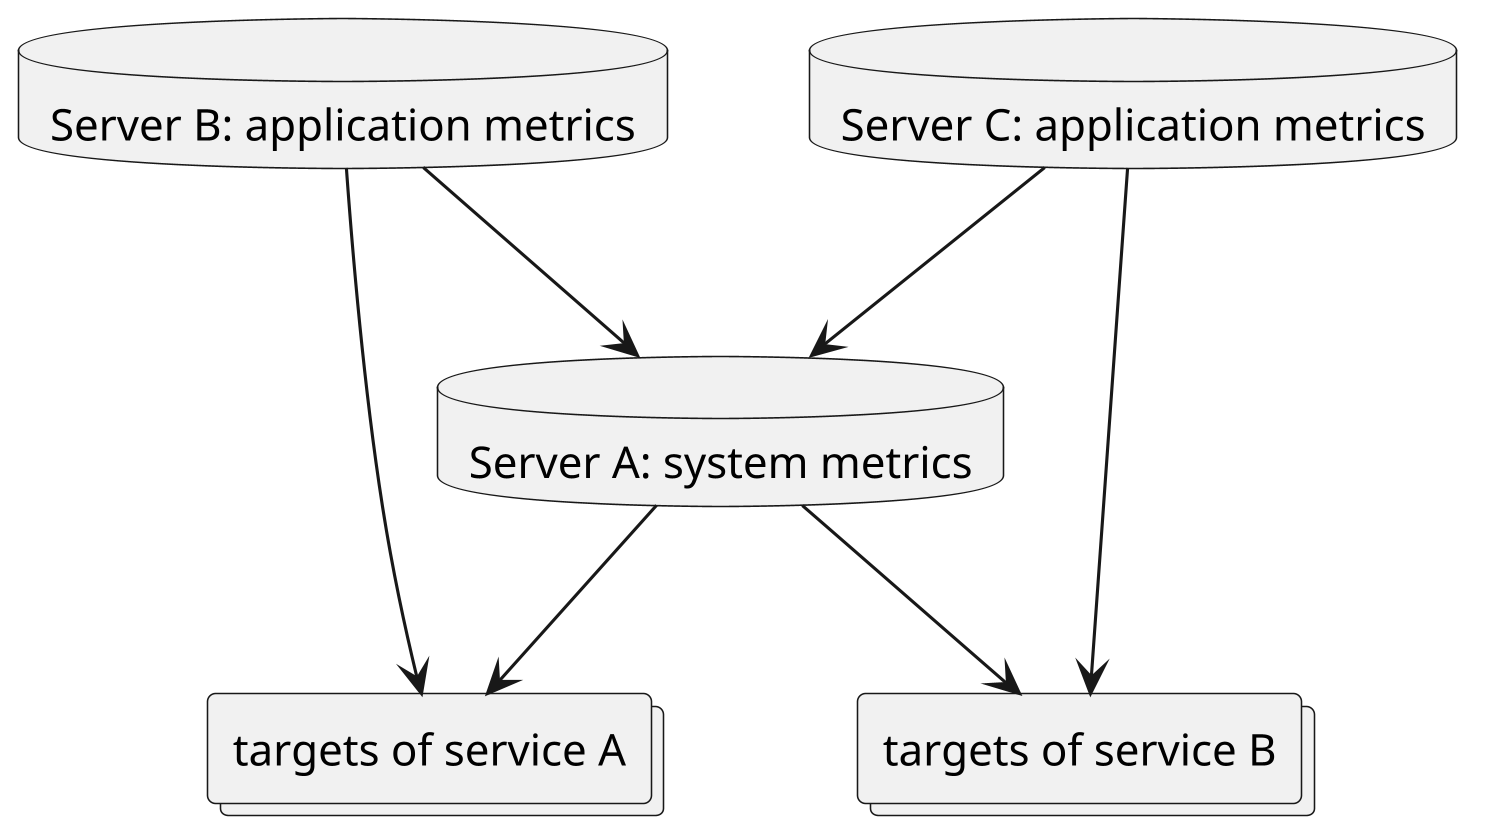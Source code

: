 @startuml
skinparam Monochrome true
' skinparam linetype ortho
skinparam dpi 300
allowmixing

database "Server A: system metrics" {
}

database "Server B: application metrics" {

}
collections "targets of service A"


collections "targets of service B"
database "Server C: application metrics" {
    
}

"Server A: system metrics" --> "targets of service A"
"Server A: system metrics" --> "targets of service B"

"Server B: application metrics" --> "targets of service A"
"Server C: application metrics" --> "targets of service B"

"Server B: application metrics" --> "Server A: system metrics"
"Server C: application metrics" --> "Server A: system metrics"


@enduml